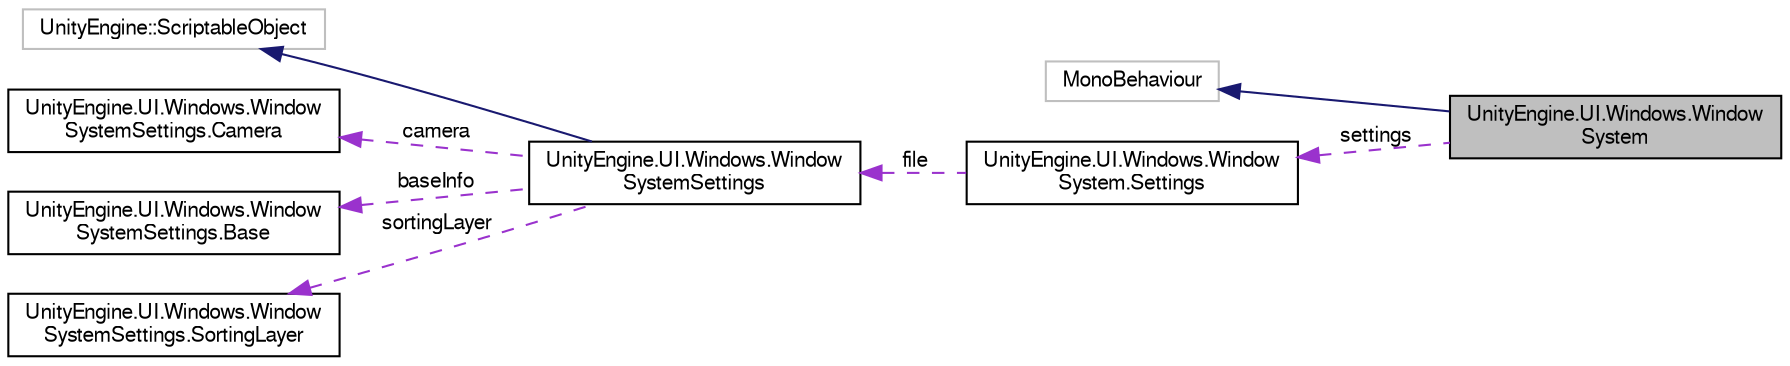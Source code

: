 digraph "UnityEngine.UI.Windows.WindowSystem"
{
  edge [fontname="FreeSans",fontsize="10",labelfontname="FreeSans",labelfontsize="10"];
  node [fontname="FreeSans",fontsize="10",shape=record];
  rankdir="LR";
  Node1 [label="UnityEngine.UI.Windows.Window\lSystem",height=0.2,width=0.4,color="black", fillcolor="grey75", style="filled", fontcolor="black"];
  Node2 -> Node1 [dir="back",color="midnightblue",fontsize="10",style="solid",fontname="FreeSans"];
  Node2 [label="MonoBehaviour",height=0.2,width=0.4,color="grey75", fillcolor="white", style="filled"];
  Node3 -> Node1 [dir="back",color="darkorchid3",fontsize="10",style="dashed",label=" settings" ,fontname="FreeSans"];
  Node3 [label="UnityEngine.UI.Windows.Window\lSystem.Settings",height=0.2,width=0.4,color="black", fillcolor="white", style="filled",URL="$class_unity_engine_1_1_u_i_1_1_windows_1_1_window_system_1_1_settings.html"];
  Node4 -> Node3 [dir="back",color="darkorchid3",fontsize="10",style="dashed",label=" file" ,fontname="FreeSans"];
  Node4 [label="UnityEngine.UI.Windows.Window\lSystemSettings",height=0.2,width=0.4,color="black", fillcolor="white", style="filled",URL="$class_unity_engine_1_1_u_i_1_1_windows_1_1_window_system_settings.html"];
  Node5 -> Node4 [dir="back",color="midnightblue",fontsize="10",style="solid",fontname="FreeSans"];
  Node5 [label="UnityEngine::ScriptableObject",height=0.2,width=0.4,color="grey75", fillcolor="white", style="filled"];
  Node6 -> Node4 [dir="back",color="darkorchid3",fontsize="10",style="dashed",label=" camera" ,fontname="FreeSans"];
  Node6 [label="UnityEngine.UI.Windows.Window\lSystemSettings.Camera",height=0.2,width=0.4,color="black", fillcolor="white", style="filled",URL="$class_unity_engine_1_1_u_i_1_1_windows_1_1_window_system_settings_1_1_camera.html"];
  Node7 -> Node4 [dir="back",color="darkorchid3",fontsize="10",style="dashed",label=" baseInfo" ,fontname="FreeSans"];
  Node7 [label="UnityEngine.UI.Windows.Window\lSystemSettings.Base",height=0.2,width=0.4,color="black", fillcolor="white", style="filled",URL="$class_unity_engine_1_1_u_i_1_1_windows_1_1_window_system_settings_1_1_base.html"];
  Node8 -> Node4 [dir="back",color="darkorchid3",fontsize="10",style="dashed",label=" sortingLayer" ,fontname="FreeSans"];
  Node8 [label="UnityEngine.UI.Windows.Window\lSystemSettings.SortingLayer",height=0.2,width=0.4,color="black", fillcolor="white", style="filled",URL="$class_unity_engine_1_1_u_i_1_1_windows_1_1_window_system_settings_1_1_sorting_layer.html"];
}
